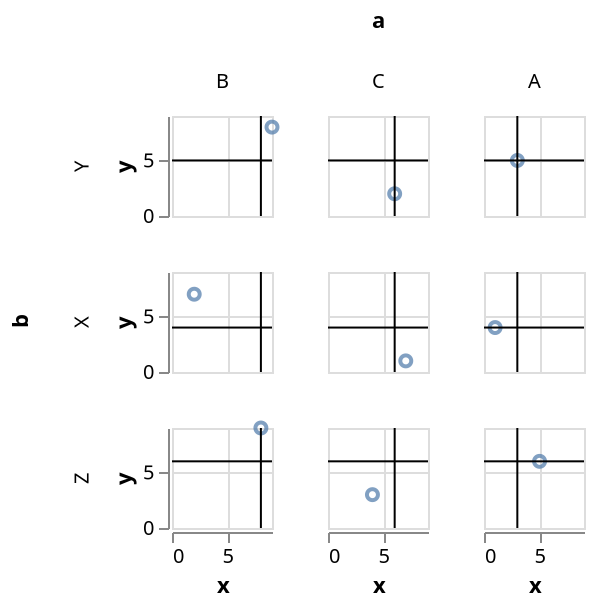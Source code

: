 {
  "$schema": "https://vega.github.io/schema/vega-lite/v3.json",
  "data": {
    "values": [
      {"a": "A","b": "X", "x": 1, "y": 4},
      {"a": "A","b": "Y", "x": 3, "y": 5},
      {"a": "A","b": "Z", "x": 5, "y": 6},
      {"a": "B","b": "X", "x": 2, "y": 7},
      {"a": "B","b": "Y", "x": 9, "y": 8},
      {"a": "B","b": "Z", "x": 8, "y": 9},
      {"a": "C","b": "X", "x": 7, "y": 1},
      {"a": "C","b": "Y", "x": 6, "y": 2},
      {"a": "C","b": "Z", "x": 4, "y": 3}
    ]
  },
  "transform": [{
    "joinaggregate": [{"op": "median", "field": "x", "as": "median_x_by_a"}],
    "groupby": ["a"]
  }, {
    "joinaggregate": [{"op": "median", "field": "y", "as": "median_y_by_b"}],
    "groupby": ["b"]
  }],
  "facet": {
    "column": {"field": "a", "type": "nominal", "sort": ["B", "C", "A"]},
    "row": {"field": "b", "type": "nominal", "sort": ["Y", "X", "Z"]}
  },
  "spec": {
    "width": 50,
    "height": 50,
    "layer": [{
      "mark": "point",
      "encoding": {
        "x": {"field": "x", "type": "quantitative", "title": "x"},
        "y": {"field": "y", "type": "quantitative", "title": "y"}
      }

    }, {
      "mark": "rule",
      "encoding": {
        "x": {"aggregate": "median", "field": "median_x_by_a", "type": "quantitative"}
      }
    }, {
      "mark": "rule",
      "encoding": {
        "y": {"aggregate": "median", "field": "median_y_by_b", "type": "quantitative"}
      }
    }]
  }
}
